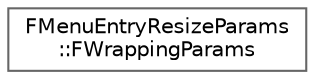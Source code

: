 digraph "Graphical Class Hierarchy"
{
 // INTERACTIVE_SVG=YES
 // LATEX_PDF_SIZE
  bgcolor="transparent";
  edge [fontname=Helvetica,fontsize=10,labelfontname=Helvetica,labelfontsize=10];
  node [fontname=Helvetica,fontsize=10,shape=box,height=0.2,width=0.4];
  rankdir="LR";
  Node0 [id="Node000000",label="FMenuEntryResizeParams\l::FWrappingParams",height=0.2,width=0.4,color="grey40", fillcolor="white", style="filled",URL="$dc/def/structFMenuEntryResizeParams_1_1FWrappingParams.html",tooltip=" "];
}
